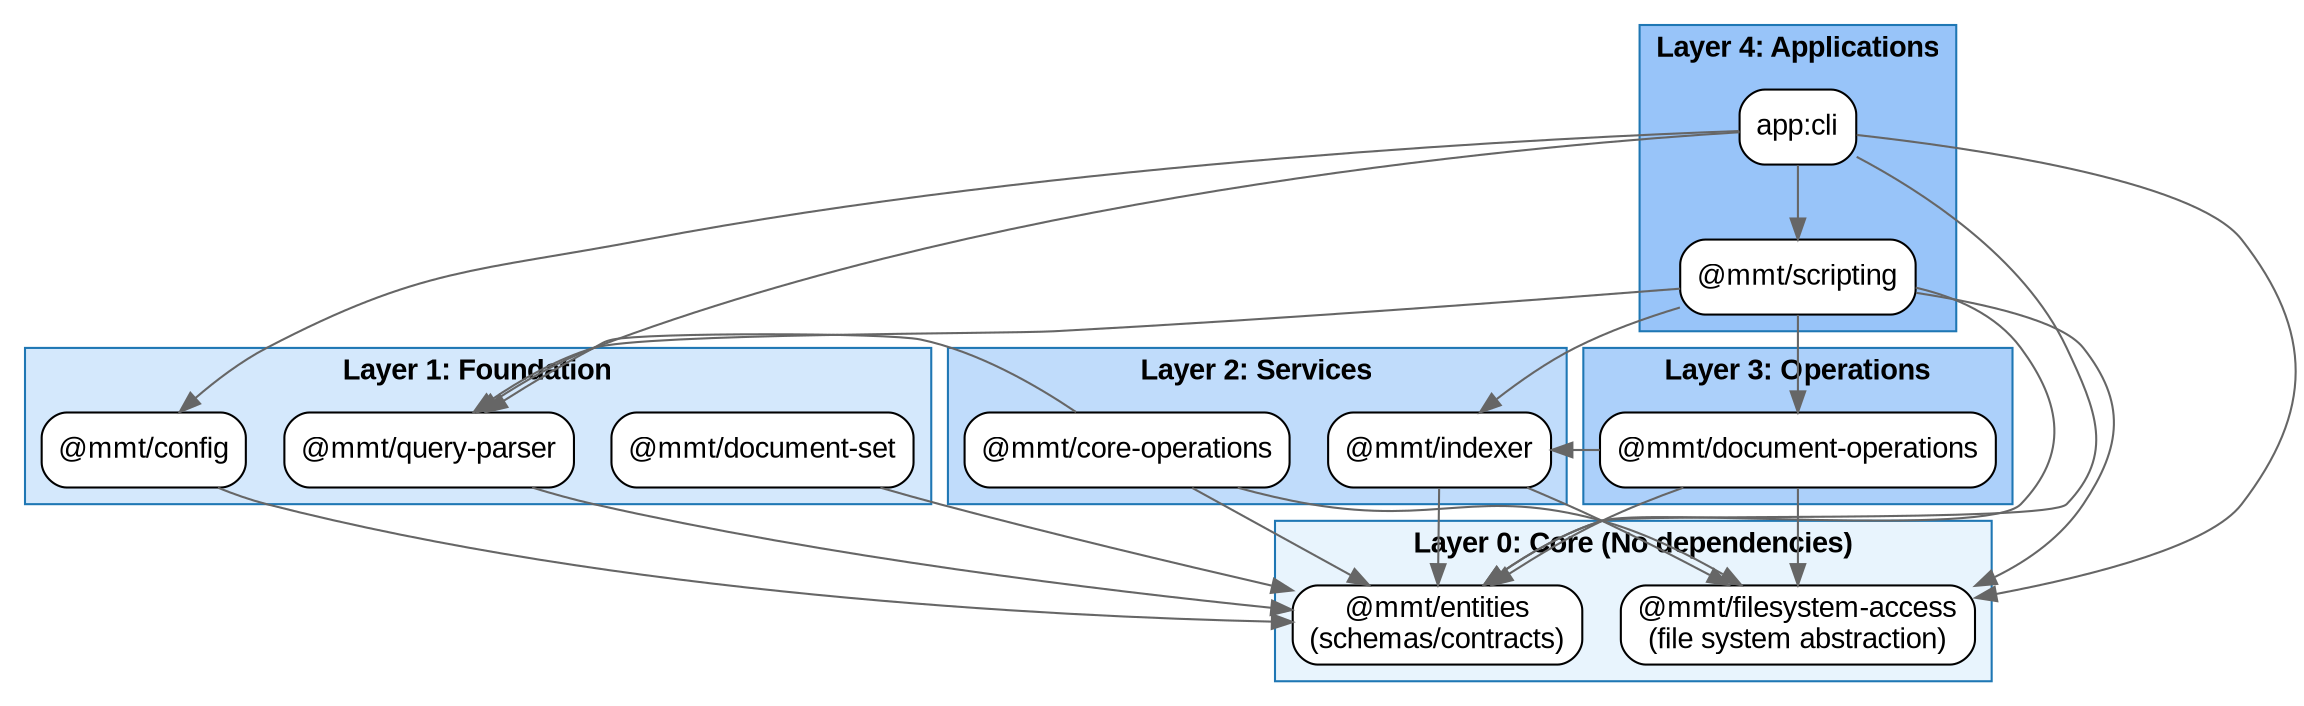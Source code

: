 digraph PackageLayers {
  rankdir=TB;
  node [shape=box, style="rounded,filled", fontname="Arial"];
  edge [color="#666666"];
  
  // Define layers with subgraphs
  subgraph cluster_0 {
    label="Layer 0: Core (No dependencies)";
    style=filled;
    fillcolor="#e8f4fd";
    color="#1f77b4";
    fontsize=14;
    fontname="Arial Bold";
    
    entities [label="@mmt/entities\n(schemas/contracts)", fillcolor="#ffffff"];
    filesystem [label="@mmt/filesystem-access\n(file system abstraction)", fillcolor="#ffffff"];
  }
  
  subgraph cluster_1 {
    label="Layer 1: Foundation";
    style=filled;
    fillcolor="#d4e8fc";
    color="#1f77b4";
    fontsize=14;
    fontname="Arial Bold";
    
    config [label="@mmt/config", fillcolor="#ffffff"];
    queryparser [label="@mmt/query-parser", fillcolor="#ffffff"];
    documentset [label="@mmt/document-set", fillcolor="#ffffff"];
  }
  
  subgraph cluster_2 {
    label="Layer 2: Services";
    style=filled;
    fillcolor="#c0dcfb";
    color="#1f77b4";
    fontsize=14;
    fontname="Arial Bold";
    
    indexer [label="@mmt/indexer", fillcolor="#ffffff"];
    coreops [label="@mmt/core-operations", fillcolor="#ffffff"];
  }
  
  subgraph cluster_3 {
    label="Layer 3: Operations";
    style=filled;
    fillcolor="#acd0fa";
    color="#1f77b4";
    fontsize=14;
    fontname="Arial Bold";
    
    docops [label="@mmt/document-operations", fillcolor="#ffffff"];
  }
  
  subgraph cluster_4 {
    label="Layer 4: Applications";
    style=filled;
    fillcolor="#98c4f9";
    color="#1f77b4";
    fontsize=14;
    fontname="Arial Bold";
    
    scripting [label="@mmt/scripting", fillcolor="#ffffff"];
    cli [label="app:cli", fillcolor="#ffffff"];
  }
  
  // Add actual dependencies as edges
  config -> entities;
  queryparser -> entities;
  documentset -> entities;
  
  indexer -> entities;
  indexer -> filesystem;
  
  coreops -> entities;
  coreops -> filesystem;
  coreops -> queryparser;
  
  docops -> entities;
  docops -> filesystem;
  docops -> indexer;
  
  scripting -> entities;
  scripting -> filesystem;
  scripting -> queryparser;
  scripting -> indexer;
  scripting -> docops;
  
  cli -> entities;
  cli -> filesystem;
  cli -> queryparser;
  cli -> config;
  cli -> scripting;
}
